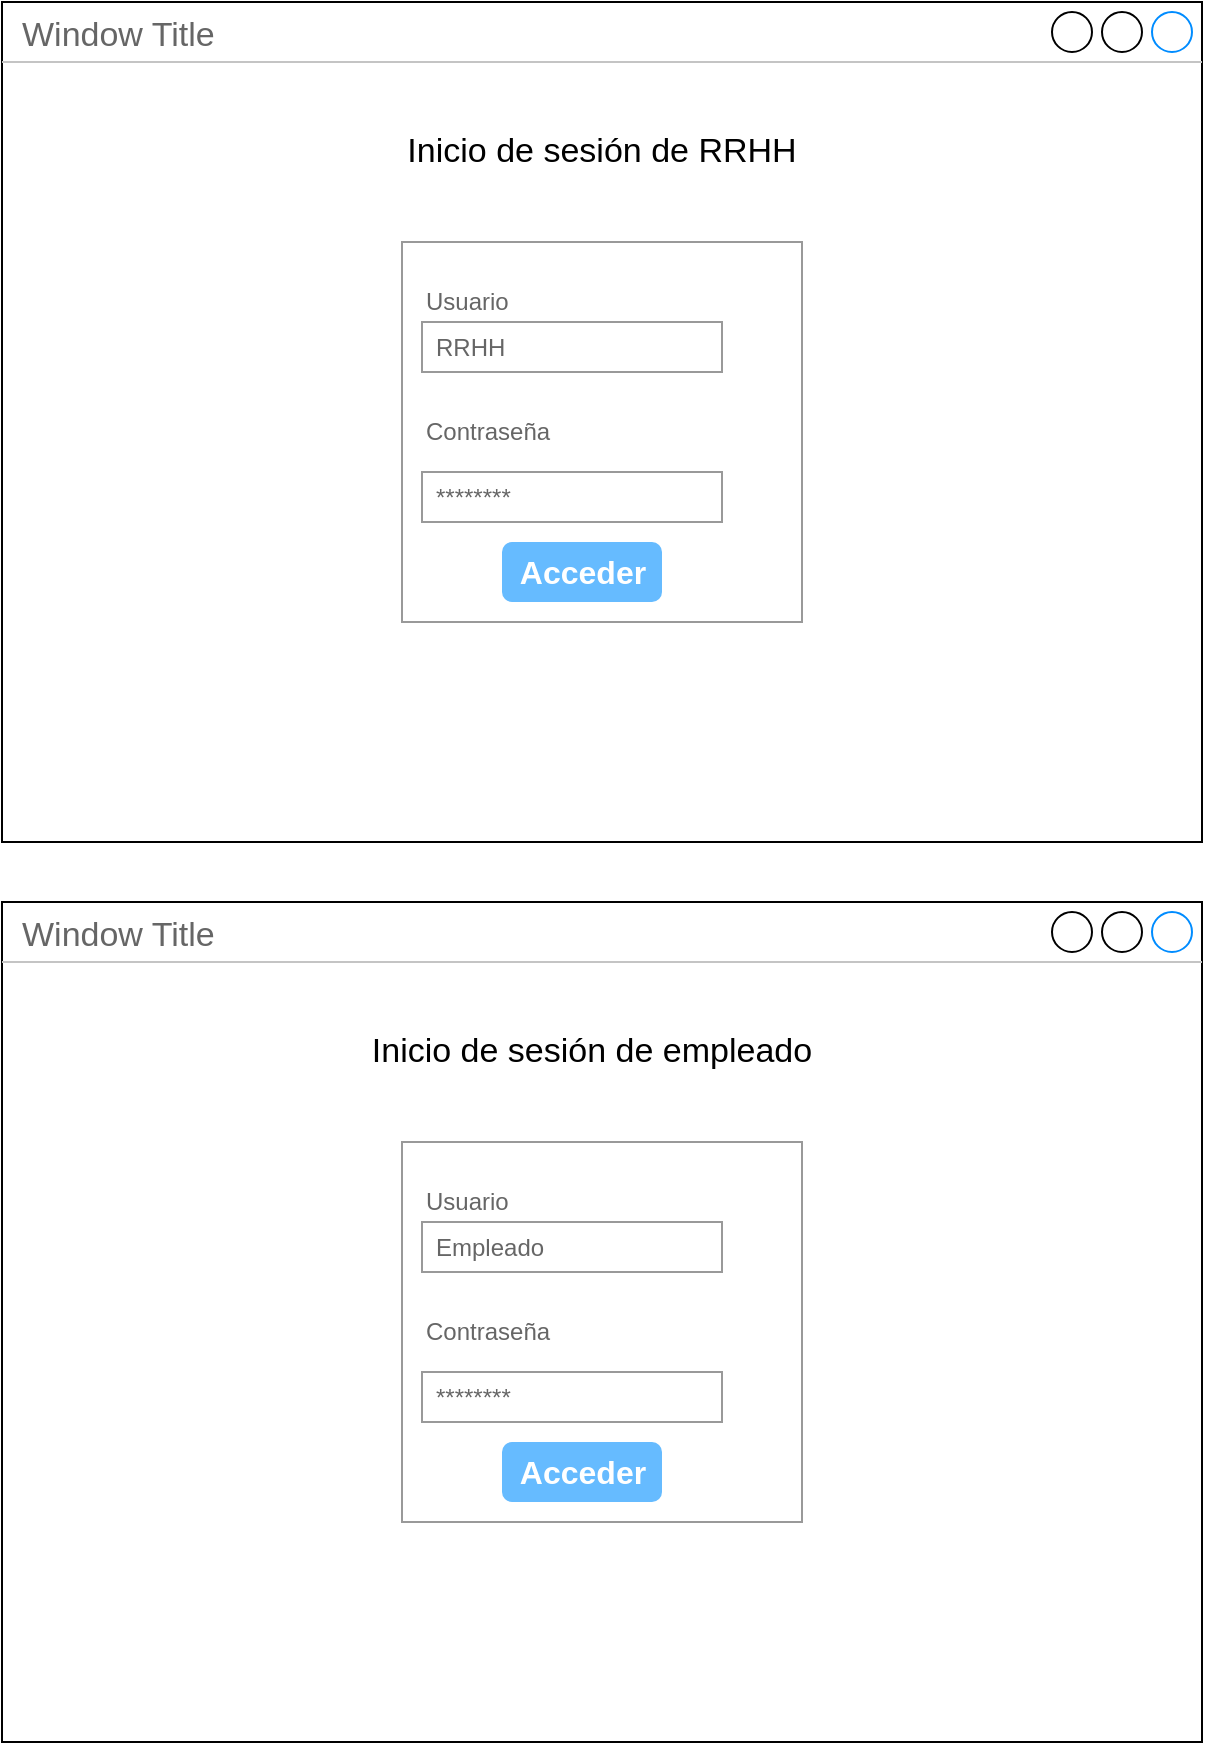 <mxfile version="21.0.2" type="github">
  <diagram name="Page-1" id="4GFOs7EekungXMd2-lJD">
    <mxGraphModel dx="1195" dy="1737" grid="1" gridSize="10" guides="1" tooltips="1" connect="1" arrows="1" fold="1" page="1" pageScale="1" pageWidth="850" pageHeight="1100" math="0" shadow="0">
      <root>
        <mxCell id="0" />
        <mxCell id="1" parent="0" />
        <mxCell id="JVbv4OtKDRas7UBazKWZ-1" value="Window Title" style="strokeWidth=1;shadow=0;dashed=0;align=center;html=1;shape=mxgraph.mockup.containers.window;align=left;verticalAlign=top;spacingLeft=8;strokeColor2=#008cff;strokeColor3=#c4c4c4;fontColor=#666666;mainText=;fontSize=17;labelBackgroundColor=none;whiteSpace=wrap;" vertex="1" parent="1">
          <mxGeometry x="110" y="-1070" width="600" height="420" as="geometry" />
        </mxCell>
        <mxCell id="JVbv4OtKDRas7UBazKWZ-3" value="" style="strokeWidth=1;shadow=0;dashed=0;align=center;html=1;shape=mxgraph.mockup.forms.rrect;rSize=0;strokeColor=#999999;fillColor=#ffffff;" vertex="1" parent="1">
          <mxGeometry x="310" y="-950" width="200" height="190" as="geometry" />
        </mxCell>
        <mxCell id="JVbv4OtKDRas7UBazKWZ-6" value="Usuario" style="strokeWidth=1;shadow=0;dashed=0;align=center;html=1;shape=mxgraph.mockup.forms.anchor;fontSize=12;fontColor=#666666;align=left;resizeWidth=1;spacingLeft=0;" vertex="1" parent="JVbv4OtKDRas7UBazKWZ-3">
          <mxGeometry width="100" height="20" relative="1" as="geometry">
            <mxPoint x="10" y="20" as="offset" />
          </mxGeometry>
        </mxCell>
        <mxCell id="JVbv4OtKDRas7UBazKWZ-7" value="RRHH" style="strokeWidth=1;shadow=0;dashed=0;align=center;html=1;shape=mxgraph.mockup.forms.rrect;rSize=0;strokeColor=#999999;fontColor=#666666;align=left;spacingLeft=5;resizeWidth=1;" vertex="1" parent="JVbv4OtKDRas7UBazKWZ-3">
          <mxGeometry width="150" height="25" relative="1" as="geometry">
            <mxPoint x="10" y="40" as="offset" />
          </mxGeometry>
        </mxCell>
        <mxCell id="JVbv4OtKDRas7UBazKWZ-8" value="Contraseña" style="strokeWidth=1;shadow=0;dashed=0;align=center;html=1;shape=mxgraph.mockup.forms.anchor;fontSize=12;fontColor=#666666;align=left;resizeWidth=1;spacingLeft=0;" vertex="1" parent="JVbv4OtKDRas7UBazKWZ-3">
          <mxGeometry width="100" height="20" relative="1" as="geometry">
            <mxPoint x="10" y="85" as="offset" />
          </mxGeometry>
        </mxCell>
        <mxCell id="JVbv4OtKDRas7UBazKWZ-9" value="********" style="strokeWidth=1;shadow=0;dashed=0;align=center;html=1;shape=mxgraph.mockup.forms.rrect;rSize=0;strokeColor=#999999;fontColor=#666666;align=left;spacingLeft=5;resizeWidth=1;" vertex="1" parent="JVbv4OtKDRas7UBazKWZ-3">
          <mxGeometry width="150" height="25" relative="1" as="geometry">
            <mxPoint x="10" y="115" as="offset" />
          </mxGeometry>
        </mxCell>
        <mxCell id="JVbv4OtKDRas7UBazKWZ-10" value="Acceder" style="strokeWidth=1;shadow=0;dashed=0;align=center;html=1;shape=mxgraph.mockup.forms.rrect;rSize=5;strokeColor=none;fontColor=#ffffff;fillColor=#66bbff;fontSize=16;fontStyle=1;" vertex="1" parent="JVbv4OtKDRas7UBazKWZ-3">
          <mxGeometry y="1" width="80" height="30" relative="1" as="geometry">
            <mxPoint x="50" y="-40" as="offset" />
          </mxGeometry>
        </mxCell>
        <mxCell id="JVbv4OtKDRas7UBazKWZ-16" value="&lt;font style=&quot;font-size: 17px;&quot;&gt;Inicio de sesión de RRHH&lt;/font&gt;" style="text;html=1;strokeColor=none;fillColor=none;align=center;verticalAlign=middle;whiteSpace=wrap;rounded=0;" vertex="1" parent="1">
          <mxGeometry x="310" y="-1010" width="200" height="30" as="geometry" />
        </mxCell>
        <mxCell id="JVbv4OtKDRas7UBazKWZ-17" value="Window Title" style="strokeWidth=1;shadow=0;dashed=0;align=center;html=1;shape=mxgraph.mockup.containers.window;align=left;verticalAlign=top;spacingLeft=8;strokeColor2=#008cff;strokeColor3=#c4c4c4;fontColor=#666666;mainText=;fontSize=17;labelBackgroundColor=none;whiteSpace=wrap;" vertex="1" parent="1">
          <mxGeometry x="110" y="-620" width="600" height="420" as="geometry" />
        </mxCell>
        <mxCell id="JVbv4OtKDRas7UBazKWZ-18" value="" style="strokeWidth=1;shadow=0;dashed=0;align=center;html=1;shape=mxgraph.mockup.forms.rrect;rSize=0;strokeColor=#999999;fillColor=#ffffff;" vertex="1" parent="1">
          <mxGeometry x="310" y="-500" width="200" height="190" as="geometry" />
        </mxCell>
        <mxCell id="JVbv4OtKDRas7UBazKWZ-19" value="Usuario" style="strokeWidth=1;shadow=0;dashed=0;align=center;html=1;shape=mxgraph.mockup.forms.anchor;fontSize=12;fontColor=#666666;align=left;resizeWidth=1;spacingLeft=0;" vertex="1" parent="JVbv4OtKDRas7UBazKWZ-18">
          <mxGeometry width="100" height="20" relative="1" as="geometry">
            <mxPoint x="10" y="20" as="offset" />
          </mxGeometry>
        </mxCell>
        <mxCell id="JVbv4OtKDRas7UBazKWZ-20" value="Empleado" style="strokeWidth=1;shadow=0;dashed=0;align=center;html=1;shape=mxgraph.mockup.forms.rrect;rSize=0;strokeColor=#999999;fontColor=#666666;align=left;spacingLeft=5;resizeWidth=1;" vertex="1" parent="JVbv4OtKDRas7UBazKWZ-18">
          <mxGeometry width="150" height="25" relative="1" as="geometry">
            <mxPoint x="10" y="40" as="offset" />
          </mxGeometry>
        </mxCell>
        <mxCell id="JVbv4OtKDRas7UBazKWZ-21" value="Contraseña" style="strokeWidth=1;shadow=0;dashed=0;align=center;html=1;shape=mxgraph.mockup.forms.anchor;fontSize=12;fontColor=#666666;align=left;resizeWidth=1;spacingLeft=0;" vertex="1" parent="JVbv4OtKDRas7UBazKWZ-18">
          <mxGeometry width="100" height="20" relative="1" as="geometry">
            <mxPoint x="10" y="85" as="offset" />
          </mxGeometry>
        </mxCell>
        <mxCell id="JVbv4OtKDRas7UBazKWZ-22" value="********" style="strokeWidth=1;shadow=0;dashed=0;align=center;html=1;shape=mxgraph.mockup.forms.rrect;rSize=0;strokeColor=#999999;fontColor=#666666;align=left;spacingLeft=5;resizeWidth=1;" vertex="1" parent="JVbv4OtKDRas7UBazKWZ-18">
          <mxGeometry width="150" height="25" relative="1" as="geometry">
            <mxPoint x="10" y="115" as="offset" />
          </mxGeometry>
        </mxCell>
        <mxCell id="JVbv4OtKDRas7UBazKWZ-23" value="Acceder" style="strokeWidth=1;shadow=0;dashed=0;align=center;html=1;shape=mxgraph.mockup.forms.rrect;rSize=5;strokeColor=none;fontColor=#ffffff;fillColor=#66bbff;fontSize=16;fontStyle=1;" vertex="1" parent="JVbv4OtKDRas7UBazKWZ-18">
          <mxGeometry y="1" width="80" height="30" relative="1" as="geometry">
            <mxPoint x="50" y="-40" as="offset" />
          </mxGeometry>
        </mxCell>
        <mxCell id="JVbv4OtKDRas7UBazKWZ-24" value="&lt;font style=&quot;font-size: 17px;&quot;&gt;Inicio de sesión de empleado&lt;/font&gt;" style="text;html=1;strokeColor=none;fillColor=none;align=center;verticalAlign=middle;whiteSpace=wrap;rounded=0;" vertex="1" parent="1">
          <mxGeometry x="290" y="-560" width="230" height="30" as="geometry" />
        </mxCell>
      </root>
    </mxGraphModel>
  </diagram>
</mxfile>
